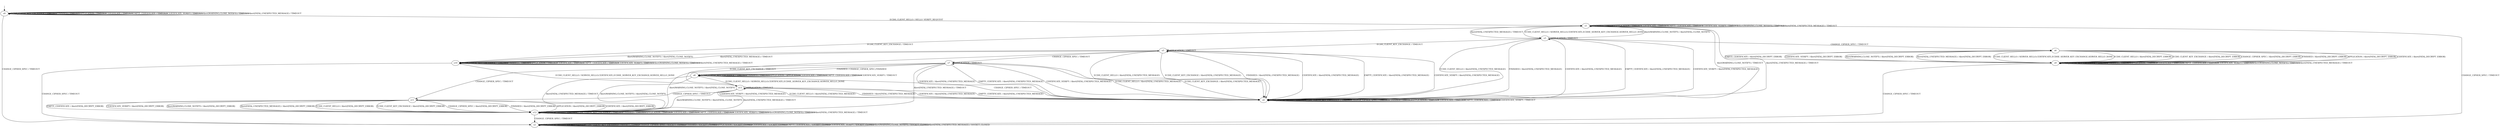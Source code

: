 digraph h3 {
s0 [label="s0"];
s1 [label="s1"];
s2 [label="s2"];
s3 [label="s3"];
s4 [label="s4"];
s5 [label="s5"];
s6 [label="s6"];
s7 [label="s7"];
s8 [label="s8"];
s9 [label="s9"];
s10 [label="s10"];
s11 [label="s11"];
s12 [label="s12"];
s13 [label="s13"];
s0 -> s1 [label="ECDH_CLIENT_HELLO / HELLO_VERIFY_REQUEST"];
s0 -> s0 [label="ECDH_CLIENT_KEY_EXCHANGE / TIMEOUT"];
s0 -> s2 [label="CHANGE_CIPHER_SPEC / TIMEOUT"];
s0 -> s0 [label="FINISHED / TIMEOUT"];
s0 -> s0 [label="APPLICATION / TIMEOUT"];
s0 -> s0 [label="CERTIFICATE / TIMEOUT"];
s0 -> s0 [label="EMPTY_CERTIFICATE / TIMEOUT"];
s0 -> s0 [label="CERTIFICATE_VERIFY / TIMEOUT"];
s0 -> s0 [label="Alert(WARNING,CLOSE_NOTIFY) / TIMEOUT"];
s0 -> s0 [label="Alert(FATAL,UNEXPECTED_MESSAGE) / TIMEOUT"];
s1 -> s3 [label="ECDH_CLIENT_HELLO / SERVER_HELLO,CERTIFICATE,ECDHE_SERVER_KEY_EXCHANGE,SERVER_HELLO_DONE"];
s1 -> s10 [label="ECDH_CLIENT_KEY_EXCHANGE / TIMEOUT"];
s1 -> s2 [label="CHANGE_CIPHER_SPEC / TIMEOUT"];
s1 -> s1 [label="FINISHED / TIMEOUT"];
s1 -> s1 [label="APPLICATION / TIMEOUT"];
s1 -> s1 [label="CERTIFICATE / TIMEOUT"];
s1 -> s1 [label="EMPTY_CERTIFICATE / TIMEOUT"];
s1 -> s1 [label="CERTIFICATE_VERIFY / TIMEOUT"];
s1 -> s1 [label="Alert(WARNING,CLOSE_NOTIFY) / TIMEOUT"];
s1 -> s1 [label="Alert(FATAL,UNEXPECTED_MESSAGE) / TIMEOUT"];
s2 -> s2 [label="ECDH_CLIENT_HELLO / SOCKET_CLOSED"];
s2 -> s2 [label="ECDH_CLIENT_KEY_EXCHANGE / SOCKET_CLOSED"];
s2 -> s2 [label="CHANGE_CIPHER_SPEC / SOCKET_CLOSED"];
s2 -> s2 [label="FINISHED / SOCKET_CLOSED"];
s2 -> s2 [label="APPLICATION / SOCKET_CLOSED"];
s2 -> s2 [label="CERTIFICATE / SOCKET_CLOSED"];
s2 -> s2 [label="EMPTY_CERTIFICATE / SOCKET_CLOSED"];
s2 -> s2 [label="CERTIFICATE_VERIFY / SOCKET_CLOSED"];
s2 -> s2 [label="Alert(WARNING,CLOSE_NOTIFY) / SOCKET_CLOSED"];
s2 -> s2 [label="Alert(FATAL,UNEXPECTED_MESSAGE) / SOCKET_CLOSED"];
s3 -> s4 [label="ECDH_CLIENT_HELLO / Alert(FATAL,UNEXPECTED_MESSAGE)"];
s3 -> s5 [label="ECDH_CLIENT_KEY_EXCHANGE / TIMEOUT"];
s3 -> s6 [label="CHANGE_CIPHER_SPEC / TIMEOUT"];
s3 -> s4 [label="FINISHED / Alert(FATAL,UNEXPECTED_MESSAGE)"];
s3 -> s3 [label="APPLICATION / TIMEOUT"];
s3 -> s4 [label="CERTIFICATE / Alert(FATAL,UNEXPECTED_MESSAGE)"];
s3 -> s4 [label="EMPTY_CERTIFICATE / Alert(FATAL,UNEXPECTED_MESSAGE)"];
s3 -> s4 [label="CERTIFICATE_VERIFY / Alert(FATAL,UNEXPECTED_MESSAGE)"];
s3 -> s1 [label="Alert(WARNING,CLOSE_NOTIFY) / Alert(FATAL,CLOSE_NOTIFY)"];
s3 -> s1 [label="Alert(FATAL,UNEXPECTED_MESSAGE) / TIMEOUT"];
s4 -> s4 [label="ECDH_CLIENT_HELLO / TIMEOUT"];
s4 -> s4 [label="ECDH_CLIENT_KEY_EXCHANGE / TIMEOUT"];
s4 -> s4 [label="CHANGE_CIPHER_SPEC / TIMEOUT"];
s4 -> s4 [label="FINISHED / TIMEOUT"];
s4 -> s4 [label="APPLICATION / TIMEOUT"];
s4 -> s4 [label="CERTIFICATE / TIMEOUT"];
s4 -> s4 [label="EMPTY_CERTIFICATE / TIMEOUT"];
s4 -> s4 [label="CERTIFICATE_VERIFY / TIMEOUT"];
s4 -> s1 [label="Alert(WARNING,CLOSE_NOTIFY) / TIMEOUT"];
s4 -> s1 [label="Alert(FATAL,UNEXPECTED_MESSAGE) / TIMEOUT"];
s5 -> s4 [label="ECDH_CLIENT_HELLO / Alert(FATAL,UNEXPECTED_MESSAGE)"];
s5 -> s4 [label="ECDH_CLIENT_KEY_EXCHANGE / Alert(FATAL,UNEXPECTED_MESSAGE)"];
s5 -> s7 [label="CHANGE_CIPHER_SPEC / TIMEOUT"];
s5 -> s4 [label="FINISHED / Alert(FATAL,UNEXPECTED_MESSAGE)"];
s5 -> s5 [label="APPLICATION / TIMEOUT"];
s5 -> s4 [label="CERTIFICATE / Alert(FATAL,UNEXPECTED_MESSAGE)"];
s5 -> s4 [label="EMPTY_CERTIFICATE / Alert(FATAL,UNEXPECTED_MESSAGE)"];
s5 -> s4 [label="CERTIFICATE_VERIFY / Alert(FATAL,UNEXPECTED_MESSAGE)"];
s5 -> s10 [label="Alert(WARNING,CLOSE_NOTIFY) / Alert(FATAL,CLOSE_NOTIFY)"];
s5 -> s10 [label="Alert(FATAL,UNEXPECTED_MESSAGE) / TIMEOUT"];
s6 -> s9 [label="ECDH_CLIENT_HELLO / Alert(FATAL,DECRYPT_ERROR)"];
s6 -> s9 [label="ECDH_CLIENT_KEY_EXCHANGE / Alert(FATAL,DECRYPT_ERROR)"];
s6 -> s9 [label="CHANGE_CIPHER_SPEC / Alert(FATAL,DECRYPT_ERROR)"];
s6 -> s9 [label="FINISHED / Alert(FATAL,DECRYPT_ERROR)"];
s6 -> s9 [label="APPLICATION / Alert(FATAL,DECRYPT_ERROR)"];
s6 -> s9 [label="CERTIFICATE / Alert(FATAL,DECRYPT_ERROR)"];
s6 -> s9 [label="EMPTY_CERTIFICATE / Alert(FATAL,DECRYPT_ERROR)"];
s6 -> s9 [label="CERTIFICATE_VERIFY / Alert(FATAL,DECRYPT_ERROR)"];
s6 -> s9 [label="Alert(WARNING,CLOSE_NOTIFY) / Alert(FATAL,DECRYPT_ERROR)"];
s6 -> s9 [label="Alert(FATAL,UNEXPECTED_MESSAGE) / Alert(FATAL,DECRYPT_ERROR)"];
s7 -> s4 [label="ECDH_CLIENT_HELLO / Alert(FATAL,UNEXPECTED_MESSAGE)"];
s7 -> s4 [label="ECDH_CLIENT_KEY_EXCHANGE / Alert(FATAL,UNEXPECTED_MESSAGE)"];
s7 -> s11 [label="CHANGE_CIPHER_SPEC / TIMEOUT"];
s7 -> s8 [label="FINISHED / CHANGE_CIPHER_SPEC,FINISHED"];
s7 -> s7 [label="APPLICATION / TIMEOUT"];
s7 -> s4 [label="CERTIFICATE / Alert(FATAL,UNEXPECTED_MESSAGE)"];
s7 -> s4 [label="EMPTY_CERTIFICATE / Alert(FATAL,UNEXPECTED_MESSAGE)"];
s7 -> s4 [label="CERTIFICATE_VERIFY / Alert(FATAL,UNEXPECTED_MESSAGE)"];
s7 -> s12 [label="Alert(WARNING,CLOSE_NOTIFY) / Alert(FATAL,CLOSE_NOTIFY)"];
s7 -> s12 [label="Alert(FATAL,UNEXPECTED_MESSAGE) / TIMEOUT"];
s8 -> s13 [label="ECDH_CLIENT_HELLO / SERVER_HELLO,CERTIFICATE,ECDHE_SERVER_KEY_EXCHANGE,SERVER_HELLO_DONE"];
s8 -> s8 [label="ECDH_CLIENT_KEY_EXCHANGE / TIMEOUT"];
s8 -> s4 [label="CHANGE_CIPHER_SPEC / TIMEOUT"];
s8 -> s8 [label="FINISHED / TIMEOUT"];
s8 -> s8 [label="APPLICATION / APPLICATION"];
s8 -> s8 [label="CERTIFICATE / TIMEOUT"];
s8 -> s8 [label="EMPTY_CERTIFICATE / TIMEOUT"];
s8 -> s8 [label="CERTIFICATE_VERIFY / TIMEOUT"];
s8 -> s12 [label="Alert(WARNING,CLOSE_NOTIFY) / Alert(FATAL,CLOSE_NOTIFY)"];
s8 -> s12 [label="Alert(FATAL,UNEXPECTED_MESSAGE) / TIMEOUT"];
s9 -> s6 [label="ECDH_CLIENT_HELLO / SERVER_HELLO,CERTIFICATE,ECDHE_SERVER_KEY_EXCHANGE,SERVER_HELLO_DONE"];
s9 -> s9 [label="ECDH_CLIENT_KEY_EXCHANGE / TIMEOUT"];
s9 -> s2 [label="CHANGE_CIPHER_SPEC / TIMEOUT"];
s9 -> s9 [label="FINISHED / TIMEOUT"];
s9 -> s9 [label="APPLICATION / TIMEOUT"];
s9 -> s9 [label="CERTIFICATE / TIMEOUT"];
s9 -> s9 [label="EMPTY_CERTIFICATE / TIMEOUT"];
s9 -> s9 [label="CERTIFICATE_VERIFY / TIMEOUT"];
s9 -> s9 [label="Alert(WARNING,CLOSE_NOTIFY) / TIMEOUT"];
s9 -> s9 [label="Alert(FATAL,UNEXPECTED_MESSAGE) / TIMEOUT"];
s10 -> s13 [label="ECDH_CLIENT_HELLO / SERVER_HELLO,CERTIFICATE,ECDHE_SERVER_KEY_EXCHANGE,SERVER_HELLO_DONE"];
s10 -> s10 [label="ECDH_CLIENT_KEY_EXCHANGE / TIMEOUT"];
s10 -> s2 [label="CHANGE_CIPHER_SPEC / TIMEOUT"];
s10 -> s10 [label="FINISHED / TIMEOUT"];
s10 -> s10 [label="APPLICATION / TIMEOUT"];
s10 -> s10 [label="CERTIFICATE / TIMEOUT"];
s10 -> s10 [label="EMPTY_CERTIFICATE / TIMEOUT"];
s10 -> s10 [label="CERTIFICATE_VERIFY / TIMEOUT"];
s10 -> s10 [label="Alert(WARNING,CLOSE_NOTIFY) / TIMEOUT"];
s10 -> s10 [label="Alert(FATAL,UNEXPECTED_MESSAGE) / TIMEOUT"];
s11 -> s12 [label="ECDH_CLIENT_HELLO / Alert(FATAL,DECRYPT_ERROR)"];
s11 -> s12 [label="ECDH_CLIENT_KEY_EXCHANGE / Alert(FATAL,DECRYPT_ERROR)"];
s11 -> s12 [label="CHANGE_CIPHER_SPEC / Alert(FATAL,DECRYPT_ERROR)"];
s11 -> s12 [label="FINISHED / Alert(FATAL,DECRYPT_ERROR)"];
s11 -> s12 [label="APPLICATION / Alert(FATAL,DECRYPT_ERROR)"];
s11 -> s12 [label="CERTIFICATE / Alert(FATAL,DECRYPT_ERROR)"];
s11 -> s12 [label="EMPTY_CERTIFICATE / Alert(FATAL,DECRYPT_ERROR)"];
s11 -> s12 [label="CERTIFICATE_VERIFY / Alert(FATAL,DECRYPT_ERROR)"];
s11 -> s12 [label="Alert(WARNING,CLOSE_NOTIFY) / Alert(FATAL,DECRYPT_ERROR)"];
s11 -> s12 [label="Alert(FATAL,UNEXPECTED_MESSAGE) / Alert(FATAL,DECRYPT_ERROR)"];
s12 -> s12 [label="ECDH_CLIENT_HELLO / TIMEOUT"];
s12 -> s12 [label="ECDH_CLIENT_KEY_EXCHANGE / TIMEOUT"];
s12 -> s2 [label="CHANGE_CIPHER_SPEC / TIMEOUT"];
s12 -> s12 [label="FINISHED / TIMEOUT"];
s12 -> s12 [label="APPLICATION / TIMEOUT"];
s12 -> s12 [label="CERTIFICATE / TIMEOUT"];
s12 -> s12 [label="EMPTY_CERTIFICATE / TIMEOUT"];
s12 -> s12 [label="CERTIFICATE_VERIFY / TIMEOUT"];
s12 -> s12 [label="Alert(WARNING,CLOSE_NOTIFY) / TIMEOUT"];
s12 -> s12 [label="Alert(FATAL,UNEXPECTED_MESSAGE) / TIMEOUT"];
s13 -> s4 [label="ECDH_CLIENT_HELLO / Alert(FATAL,UNEXPECTED_MESSAGE)"];
s13 -> s5 [label="ECDH_CLIENT_KEY_EXCHANGE / TIMEOUT"];
s13 -> s11 [label="CHANGE_CIPHER_SPEC / TIMEOUT"];
s13 -> s4 [label="FINISHED / Alert(FATAL,UNEXPECTED_MESSAGE)"];
s13 -> s13 [label="APPLICATION / TIMEOUT"];
s13 -> s4 [label="CERTIFICATE / Alert(FATAL,UNEXPECTED_MESSAGE)"];
s13 -> s4 [label="EMPTY_CERTIFICATE / Alert(FATAL,UNEXPECTED_MESSAGE)"];
s13 -> s4 [label="CERTIFICATE_VERIFY / Alert(FATAL,UNEXPECTED_MESSAGE)"];
s13 -> s12 [label="Alert(WARNING,CLOSE_NOTIFY) / Alert(FATAL,CLOSE_NOTIFY)"];
s13 -> s12 [label="Alert(FATAL,UNEXPECTED_MESSAGE) / TIMEOUT"];
__start0 [shape=none, label=""];
__start0 -> s0 [label=""];
}
